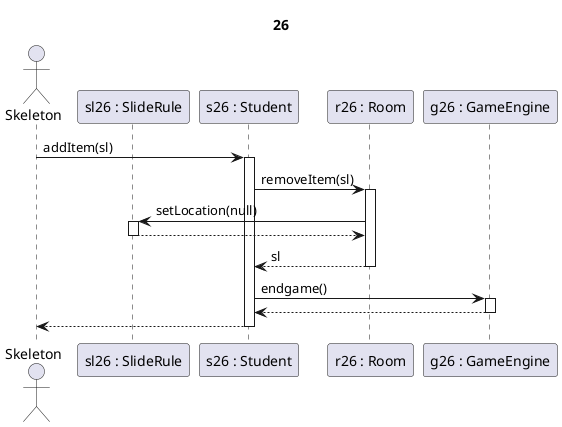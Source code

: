 @startuml sliderule

title 26

actor Skeleton as sk
participant "sl26 : SlideRule" as sl
participant "s26 : Student" as s
participant "r26 : Room" as r
participant "g26 : GameEngine" as g

sk->s ++: addItem(sl)
s->r ++: removeItem(sl)

r->sl ++: setLocation(null)
sl-->r --:

r-->s --: sl

s->g ++: endgame()

g-->s --:

s-->sk --:

@enduml

